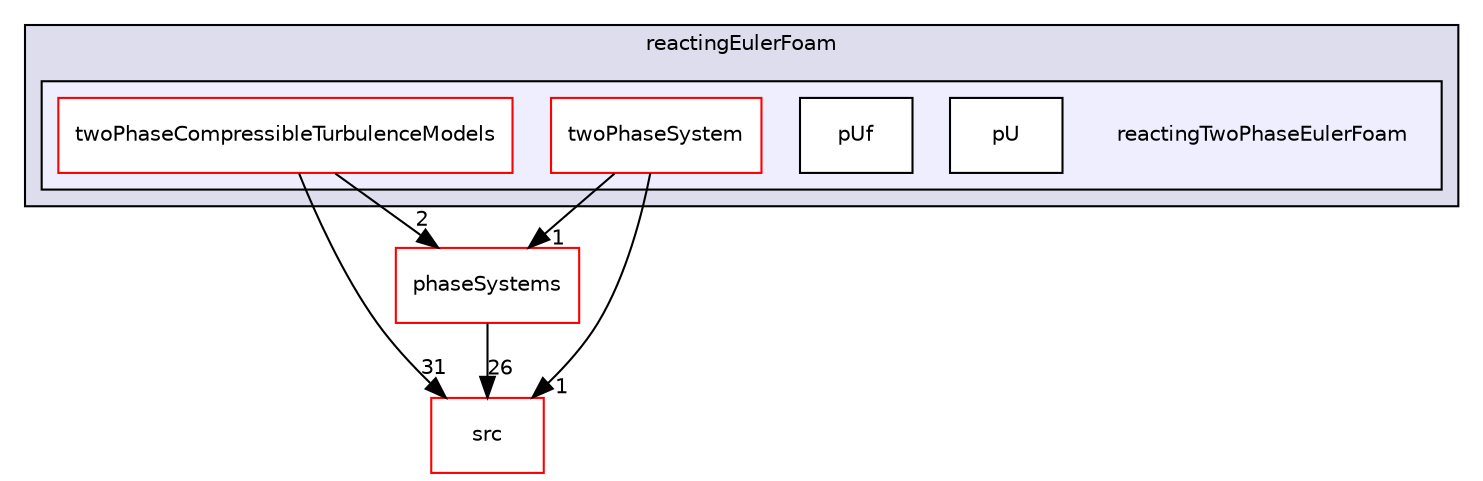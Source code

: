 digraph "applications/solvers/multiphase/reactingEulerFoam/reactingTwoPhaseEulerFoam" {
  bgcolor=transparent;
  compound=true
  node [ fontsize="10", fontname="Helvetica"];
  edge [ labelfontsize="10", labelfontname="Helvetica"];
  subgraph clusterdir_bd1c0bce0f70f7327528a03b20ac8e2b {
    graph [ bgcolor="#ddddee", pencolor="black", label="reactingEulerFoam" fontname="Helvetica", fontsize="10", URL="dir_bd1c0bce0f70f7327528a03b20ac8e2b.html"]
  subgraph clusterdir_2200706af53c49f0fd77f441278d5c80 {
    graph [ bgcolor="#eeeeff", pencolor="black", label="" URL="dir_2200706af53c49f0fd77f441278d5c80.html"];
    dir_2200706af53c49f0fd77f441278d5c80 [shape=plaintext label="reactingTwoPhaseEulerFoam"];
    dir_054a3b03a7f0a9211672b3f8d91caf8a [shape=box label="pU" color="black" fillcolor="white" style="filled" URL="dir_054a3b03a7f0a9211672b3f8d91caf8a.html"];
    dir_d22b1db7b26e79e6988d9cc564724e7d [shape=box label="pUf" color="black" fillcolor="white" style="filled" URL="dir_d22b1db7b26e79e6988d9cc564724e7d.html"];
    dir_af22173f15e5126c671ddeeeb2810f72 [shape=box label="twoPhaseCompressibleTurbulenceModels" color="red" fillcolor="white" style="filled" URL="dir_af22173f15e5126c671ddeeeb2810f72.html"];
    dir_696b909e7f72640185dfe0c5fd64c3a4 [shape=box label="twoPhaseSystem" color="red" fillcolor="white" style="filled" URL="dir_696b909e7f72640185dfe0c5fd64c3a4.html"];
  }
  }
  dir_68267d1309a1af8e8297ef4c3efbcdba [shape=box label="src" color="red" URL="dir_68267d1309a1af8e8297ef4c3efbcdba.html"];
  dir_bc741cf0feed825022d764837944696d [shape=box label="phaseSystems" color="red" URL="dir_bc741cf0feed825022d764837944696d.html"];
  dir_bc741cf0feed825022d764837944696d->dir_68267d1309a1af8e8297ef4c3efbcdba [headlabel="26", labeldistance=1.5 headhref="dir_000144_000736.html"];
  dir_af22173f15e5126c671ddeeeb2810f72->dir_68267d1309a1af8e8297ef4c3efbcdba [headlabel="31", labeldistance=1.5 headhref="dir_000370_000736.html"];
  dir_af22173f15e5126c671ddeeeb2810f72->dir_bc741cf0feed825022d764837944696d [headlabel="2", labeldistance=1.5 headhref="dir_000370_000144.html"];
  dir_696b909e7f72640185dfe0c5fd64c3a4->dir_68267d1309a1af8e8297ef4c3efbcdba [headlabel="1", labeldistance=1.5 headhref="dir_000439_000736.html"];
  dir_696b909e7f72640185dfe0c5fd64c3a4->dir_bc741cf0feed825022d764837944696d [headlabel="1", labeldistance=1.5 headhref="dir_000439_000144.html"];
}

